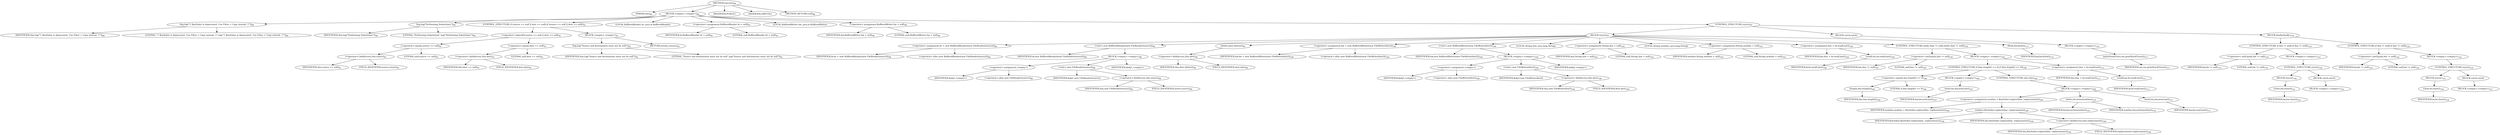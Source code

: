 digraph "execute" {  
"43" [label = <(METHOD,execute)<SUB>88</SUB>> ]
"4" [label = <(PARAM,this)<SUB>88</SUB>> ]
"44" [label = <(BLOCK,&lt;empty&gt;,&lt;empty&gt;)<SUB>88</SUB>> ]
"45" [label = <(log,log(&quot;!! KeySubst is deprecated. Use Filter + Copy instead. !!&quot;))<SUB>89</SUB>> ]
"3" [label = <(IDENTIFIER,this,log(&quot;!! KeySubst is deprecated. Use Filter + Copy instead. !!&quot;))<SUB>89</SUB>> ]
"46" [label = <(LITERAL,&quot;!! KeySubst is deprecated. Use Filter + Copy instead. !!&quot;,log(&quot;!! KeySubst is deprecated. Use Filter + Copy instead. !!&quot;))<SUB>89</SUB>> ]
"47" [label = <(log,log(&quot;Performing Substitions&quot;))<SUB>90</SUB>> ]
"5" [label = <(IDENTIFIER,this,log(&quot;Performing Substitions&quot;))<SUB>90</SUB>> ]
"48" [label = <(LITERAL,&quot;Performing Substitions&quot;,log(&quot;Performing Substitions&quot;))<SUB>90</SUB>> ]
"49" [label = <(CONTROL_STRUCTURE,if (source == null || dest == null),if (source == null || dest == null))<SUB>91</SUB>> ]
"50" [label = <(&lt;operator&gt;.logicalOr,source == null || dest == null)<SUB>91</SUB>> ]
"51" [label = <(&lt;operator&gt;.equals,source == null)<SUB>91</SUB>> ]
"52" [label = <(&lt;operator&gt;.fieldAccess,this.source)<SUB>91</SUB>> ]
"53" [label = <(IDENTIFIER,this,source == null)<SUB>91</SUB>> ]
"54" [label = <(FIELD_IDENTIFIER,source,source)<SUB>91</SUB>> ]
"55" [label = <(LITERAL,null,source == null)<SUB>91</SUB>> ]
"56" [label = <(&lt;operator&gt;.equals,dest == null)<SUB>91</SUB>> ]
"57" [label = <(&lt;operator&gt;.fieldAccess,this.dest)<SUB>91</SUB>> ]
"58" [label = <(IDENTIFIER,this,dest == null)<SUB>91</SUB>> ]
"59" [label = <(FIELD_IDENTIFIER,dest,dest)<SUB>91</SUB>> ]
"60" [label = <(LITERAL,null,dest == null)<SUB>91</SUB>> ]
"61" [label = <(BLOCK,&lt;empty&gt;,&lt;empty&gt;)<SUB>91</SUB>> ]
"62" [label = <(log,log(&quot;Source and destinations must not be null&quot;))<SUB>92</SUB>> ]
"6" [label = <(IDENTIFIER,this,log(&quot;Source and destinations must not be null&quot;))<SUB>92</SUB>> ]
"63" [label = <(LITERAL,&quot;Source and destinations must not be null&quot;,log(&quot;Source and destinations must not be null&quot;))<SUB>92</SUB>> ]
"64" [label = <(RETURN,return;,return;)<SUB>93</SUB>> ]
"8" [label = <(LOCAL,BufferedReader br: java.io.BufferedReader)> ]
"65" [label = <(&lt;operator&gt;.assignment,BufferedReader br = null)<SUB>95</SUB>> ]
"66" [label = <(IDENTIFIER,br,BufferedReader br = null)<SUB>95</SUB>> ]
"67" [label = <(LITERAL,null,BufferedReader br = null)<SUB>95</SUB>> ]
"10" [label = <(LOCAL,BufferedWriter bw: java.io.BufferedWriter)> ]
"68" [label = <(&lt;operator&gt;.assignment,BufferedWriter bw = null)<SUB>96</SUB>> ]
"69" [label = <(IDENTIFIER,bw,BufferedWriter bw = null)<SUB>96</SUB>> ]
"70" [label = <(LITERAL,null,BufferedWriter bw = null)<SUB>96</SUB>> ]
"71" [label = <(CONTROL_STRUCTURE,try,try)<SUB>97</SUB>> ]
"72" [label = <(BLOCK,try,try)<SUB>97</SUB>> ]
"73" [label = <(&lt;operator&gt;.assignment,br = new BufferedReader(new FileReader(source)))<SUB>98</SUB>> ]
"74" [label = <(IDENTIFIER,br,br = new BufferedReader(new FileReader(source)))<SUB>98</SUB>> ]
"75" [label = <(&lt;operator&gt;.alloc,new BufferedReader(new FileReader(source)))<SUB>98</SUB>> ]
"76" [label = <(&lt;init&gt;,new BufferedReader(new FileReader(source)))<SUB>98</SUB>> ]
"7" [label = <(IDENTIFIER,br,new BufferedReader(new FileReader(source)))<SUB>98</SUB>> ]
"77" [label = <(BLOCK,&lt;empty&gt;,&lt;empty&gt;)<SUB>98</SUB>> ]
"78" [label = <(&lt;operator&gt;.assignment,&lt;empty&gt;)> ]
"79" [label = <(IDENTIFIER,$obj1,&lt;empty&gt;)> ]
"80" [label = <(&lt;operator&gt;.alloc,new FileReader(source))<SUB>98</SUB>> ]
"81" [label = <(&lt;init&gt;,new FileReader(source))<SUB>98</SUB>> ]
"82" [label = <(IDENTIFIER,$obj1,new FileReader(source))> ]
"83" [label = <(&lt;operator&gt;.fieldAccess,this.source)<SUB>98</SUB>> ]
"84" [label = <(IDENTIFIER,this,new FileReader(source))<SUB>98</SUB>> ]
"85" [label = <(FIELD_IDENTIFIER,source,source)<SUB>98</SUB>> ]
"86" [label = <(IDENTIFIER,$obj1,&lt;empty&gt;)> ]
"87" [label = <(delete,dest.delete())<SUB>99</SUB>> ]
"88" [label = <(&lt;operator&gt;.fieldAccess,this.dest)<SUB>99</SUB>> ]
"89" [label = <(IDENTIFIER,this,dest.delete())<SUB>99</SUB>> ]
"90" [label = <(FIELD_IDENTIFIER,dest,dest)<SUB>99</SUB>> ]
"91" [label = <(&lt;operator&gt;.assignment,bw = new BufferedWriter(new FileWriter(dest)))<SUB>100</SUB>> ]
"92" [label = <(IDENTIFIER,bw,bw = new BufferedWriter(new FileWriter(dest)))<SUB>100</SUB>> ]
"93" [label = <(&lt;operator&gt;.alloc,new BufferedWriter(new FileWriter(dest)))<SUB>100</SUB>> ]
"94" [label = <(&lt;init&gt;,new BufferedWriter(new FileWriter(dest)))<SUB>100</SUB>> ]
"9" [label = <(IDENTIFIER,bw,new BufferedWriter(new FileWriter(dest)))<SUB>100</SUB>> ]
"95" [label = <(BLOCK,&lt;empty&gt;,&lt;empty&gt;)<SUB>100</SUB>> ]
"96" [label = <(&lt;operator&gt;.assignment,&lt;empty&gt;)> ]
"97" [label = <(IDENTIFIER,$obj3,&lt;empty&gt;)> ]
"98" [label = <(&lt;operator&gt;.alloc,new FileWriter(dest))<SUB>100</SUB>> ]
"99" [label = <(&lt;init&gt;,new FileWriter(dest))<SUB>100</SUB>> ]
"100" [label = <(IDENTIFIER,$obj3,new FileWriter(dest))> ]
"101" [label = <(&lt;operator&gt;.fieldAccess,this.dest)<SUB>100</SUB>> ]
"102" [label = <(IDENTIFIER,this,new FileWriter(dest))<SUB>100</SUB>> ]
"103" [label = <(FIELD_IDENTIFIER,dest,dest)<SUB>100</SUB>> ]
"104" [label = <(IDENTIFIER,$obj3,&lt;empty&gt;)> ]
"105" [label = <(LOCAL,String line: java.lang.String)> ]
"106" [label = <(&lt;operator&gt;.assignment,String line = null)<SUB>102</SUB>> ]
"107" [label = <(IDENTIFIER,line,String line = null)<SUB>102</SUB>> ]
"108" [label = <(LITERAL,null,String line = null)<SUB>102</SUB>> ]
"109" [label = <(LOCAL,String newline: java.lang.String)> ]
"110" [label = <(&lt;operator&gt;.assignment,String newline = null)<SUB>103</SUB>> ]
"111" [label = <(IDENTIFIER,newline,String newline = null)<SUB>103</SUB>> ]
"112" [label = <(LITERAL,null,String newline = null)<SUB>103</SUB>> ]
"113" [label = <(&lt;operator&gt;.assignment,line = br.readLine())<SUB>104</SUB>> ]
"114" [label = <(IDENTIFIER,line,line = br.readLine())<SUB>104</SUB>> ]
"115" [label = <(readLine,br.readLine())<SUB>104</SUB>> ]
"116" [label = <(IDENTIFIER,br,br.readLine())<SUB>104</SUB>> ]
"117" [label = <(CONTROL_STRUCTURE,while (line != null),while (line != null))<SUB>105</SUB>> ]
"118" [label = <(&lt;operator&gt;.notEquals,line != null)<SUB>105</SUB>> ]
"119" [label = <(IDENTIFIER,line,line != null)<SUB>105</SUB>> ]
"120" [label = <(LITERAL,null,line != null)<SUB>105</SUB>> ]
"121" [label = <(BLOCK,&lt;empty&gt;,&lt;empty&gt;)<SUB>105</SUB>> ]
"122" [label = <(CONTROL_STRUCTURE,if (line.length() == 0),if (line.length() == 0))<SUB>106</SUB>> ]
"123" [label = <(&lt;operator&gt;.equals,line.length() == 0)<SUB>106</SUB>> ]
"124" [label = <(length,line.length())<SUB>106</SUB>> ]
"125" [label = <(IDENTIFIER,line,line.length())<SUB>106</SUB>> ]
"126" [label = <(LITERAL,0,line.length() == 0)<SUB>106</SUB>> ]
"127" [label = <(BLOCK,&lt;empty&gt;,&lt;empty&gt;)<SUB>106</SUB>> ]
"128" [label = <(newLine,bw.newLine())<SUB>107</SUB>> ]
"129" [label = <(IDENTIFIER,bw,bw.newLine())<SUB>107</SUB>> ]
"130" [label = <(CONTROL_STRUCTURE,else,else)<SUB>108</SUB>> ]
"131" [label = <(BLOCK,&lt;empty&gt;,&lt;empty&gt;)<SUB>108</SUB>> ]
"132" [label = <(&lt;operator&gt;.assignment,newline = KeySubst.replace(line, replacements))<SUB>109</SUB>> ]
"133" [label = <(IDENTIFIER,newline,newline = KeySubst.replace(line, replacements))<SUB>109</SUB>> ]
"134" [label = <(replace,KeySubst.replace(line, replacements))<SUB>109</SUB>> ]
"135" [label = <(IDENTIFIER,KeySubst,KeySubst.replace(line, replacements))<SUB>109</SUB>> ]
"136" [label = <(IDENTIFIER,line,KeySubst.replace(line, replacements))<SUB>109</SUB>> ]
"137" [label = <(&lt;operator&gt;.fieldAccess,this.replacements)<SUB>109</SUB>> ]
"138" [label = <(IDENTIFIER,this,KeySubst.replace(line, replacements))<SUB>109</SUB>> ]
"139" [label = <(FIELD_IDENTIFIER,replacements,replacements)<SUB>109</SUB>> ]
"140" [label = <(write,bw.write(newline))<SUB>110</SUB>> ]
"141" [label = <(IDENTIFIER,bw,bw.write(newline))<SUB>110</SUB>> ]
"142" [label = <(IDENTIFIER,newline,bw.write(newline))<SUB>110</SUB>> ]
"143" [label = <(newLine,bw.newLine())<SUB>111</SUB>> ]
"144" [label = <(IDENTIFIER,bw,bw.newLine())<SUB>111</SUB>> ]
"145" [label = <(&lt;operator&gt;.assignment,line = br.readLine())<SUB>113</SUB>> ]
"146" [label = <(IDENTIFIER,line,line = br.readLine())<SUB>113</SUB>> ]
"147" [label = <(readLine,br.readLine())<SUB>113</SUB>> ]
"148" [label = <(IDENTIFIER,br,br.readLine())<SUB>113</SUB>> ]
"149" [label = <(flush,bw.flush())<SUB>115</SUB>> ]
"150" [label = <(IDENTIFIER,bw,bw.flush())<SUB>115</SUB>> ]
"151" [label = <(BLOCK,catch,catch)> ]
"152" [label = <(BLOCK,&lt;empty&gt;,&lt;empty&gt;)<SUB>116</SUB>> ]
"153" [label = <(printStackTrace,ioe.printStackTrace())<SUB>117</SUB>> ]
"154" [label = <(IDENTIFIER,ioe,ioe.printStackTrace())<SUB>117</SUB>> ]
"155" [label = <(BLOCK,finally,finally)<SUB>118</SUB>> ]
"156" [label = <(CONTROL_STRUCTURE,if (bw != null),if (bw != null))<SUB>119</SUB>> ]
"157" [label = <(&lt;operator&gt;.notEquals,bw != null)<SUB>119</SUB>> ]
"158" [label = <(IDENTIFIER,bw,bw != null)<SUB>119</SUB>> ]
"159" [label = <(LITERAL,null,bw != null)<SUB>119</SUB>> ]
"160" [label = <(BLOCK,&lt;empty&gt;,&lt;empty&gt;)<SUB>119</SUB>> ]
"161" [label = <(CONTROL_STRUCTURE,try,try)<SUB>120</SUB>> ]
"162" [label = <(BLOCK,try,try)<SUB>120</SUB>> ]
"163" [label = <(close,bw.close())<SUB>121</SUB>> ]
"164" [label = <(IDENTIFIER,bw,bw.close())<SUB>121</SUB>> ]
"165" [label = <(BLOCK,catch,catch)> ]
"166" [label = <(BLOCK,&lt;empty&gt;,&lt;empty&gt;)<SUB>122</SUB>> ]
"167" [label = <(CONTROL_STRUCTURE,if (bw != null),if (bw != null))<SUB>124</SUB>> ]
"168" [label = <(&lt;operator&gt;.notEquals,bw != null)<SUB>124</SUB>> ]
"169" [label = <(IDENTIFIER,bw,bw != null)<SUB>124</SUB>> ]
"170" [label = <(LITERAL,null,bw != null)<SUB>124</SUB>> ]
"171" [label = <(BLOCK,&lt;empty&gt;,&lt;empty&gt;)<SUB>124</SUB>> ]
"172" [label = <(CONTROL_STRUCTURE,try,try)<SUB>125</SUB>> ]
"173" [label = <(BLOCK,try,try)<SUB>125</SUB>> ]
"174" [label = <(close,br.close())<SUB>126</SUB>> ]
"175" [label = <(IDENTIFIER,br,br.close())<SUB>126</SUB>> ]
"176" [label = <(BLOCK,catch,catch)> ]
"177" [label = <(BLOCK,&lt;empty&gt;,&lt;empty&gt;)<SUB>127</SUB>> ]
"178" [label = <(MODIFIER,PUBLIC)> ]
"179" [label = <(MODIFIER,VIRTUAL)> ]
"180" [label = <(METHOD_RETURN,void)<SUB>88</SUB>> ]
  "43" -> "4" 
  "43" -> "44" 
  "43" -> "178" 
  "43" -> "179" 
  "43" -> "180" 
  "44" -> "45" 
  "44" -> "47" 
  "44" -> "49" 
  "44" -> "8" 
  "44" -> "65" 
  "44" -> "10" 
  "44" -> "68" 
  "44" -> "71" 
  "45" -> "3" 
  "45" -> "46" 
  "47" -> "5" 
  "47" -> "48" 
  "49" -> "50" 
  "49" -> "61" 
  "50" -> "51" 
  "50" -> "56" 
  "51" -> "52" 
  "51" -> "55" 
  "52" -> "53" 
  "52" -> "54" 
  "56" -> "57" 
  "56" -> "60" 
  "57" -> "58" 
  "57" -> "59" 
  "61" -> "62" 
  "61" -> "64" 
  "62" -> "6" 
  "62" -> "63" 
  "65" -> "66" 
  "65" -> "67" 
  "68" -> "69" 
  "68" -> "70" 
  "71" -> "72" 
  "71" -> "151" 
  "71" -> "155" 
  "72" -> "73" 
  "72" -> "76" 
  "72" -> "87" 
  "72" -> "91" 
  "72" -> "94" 
  "72" -> "105" 
  "72" -> "106" 
  "72" -> "109" 
  "72" -> "110" 
  "72" -> "113" 
  "72" -> "117" 
  "72" -> "149" 
  "73" -> "74" 
  "73" -> "75" 
  "76" -> "7" 
  "76" -> "77" 
  "77" -> "78" 
  "77" -> "81" 
  "77" -> "86" 
  "78" -> "79" 
  "78" -> "80" 
  "81" -> "82" 
  "81" -> "83" 
  "83" -> "84" 
  "83" -> "85" 
  "87" -> "88" 
  "88" -> "89" 
  "88" -> "90" 
  "91" -> "92" 
  "91" -> "93" 
  "94" -> "9" 
  "94" -> "95" 
  "95" -> "96" 
  "95" -> "99" 
  "95" -> "104" 
  "96" -> "97" 
  "96" -> "98" 
  "99" -> "100" 
  "99" -> "101" 
  "101" -> "102" 
  "101" -> "103" 
  "106" -> "107" 
  "106" -> "108" 
  "110" -> "111" 
  "110" -> "112" 
  "113" -> "114" 
  "113" -> "115" 
  "115" -> "116" 
  "117" -> "118" 
  "117" -> "121" 
  "118" -> "119" 
  "118" -> "120" 
  "121" -> "122" 
  "121" -> "145" 
  "122" -> "123" 
  "122" -> "127" 
  "122" -> "130" 
  "123" -> "124" 
  "123" -> "126" 
  "124" -> "125" 
  "127" -> "128" 
  "128" -> "129" 
  "130" -> "131" 
  "131" -> "132" 
  "131" -> "140" 
  "131" -> "143" 
  "132" -> "133" 
  "132" -> "134" 
  "134" -> "135" 
  "134" -> "136" 
  "134" -> "137" 
  "137" -> "138" 
  "137" -> "139" 
  "140" -> "141" 
  "140" -> "142" 
  "143" -> "144" 
  "145" -> "146" 
  "145" -> "147" 
  "147" -> "148" 
  "149" -> "150" 
  "151" -> "152" 
  "152" -> "153" 
  "153" -> "154" 
  "155" -> "156" 
  "155" -> "167" 
  "156" -> "157" 
  "156" -> "160" 
  "157" -> "158" 
  "157" -> "159" 
  "160" -> "161" 
  "161" -> "162" 
  "161" -> "165" 
  "162" -> "163" 
  "163" -> "164" 
  "165" -> "166" 
  "167" -> "168" 
  "167" -> "171" 
  "168" -> "169" 
  "168" -> "170" 
  "171" -> "172" 
  "172" -> "173" 
  "172" -> "176" 
  "173" -> "174" 
  "174" -> "175" 
  "176" -> "177" 
}
